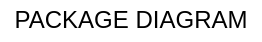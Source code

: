 <mxfile>
    <diagram id="0lVOTh-JL9N0Og7NmfjG" name="Page-1">
        <mxGraphModel dx="1074" dy="519" grid="1" gridSize="10" guides="1" tooltips="1" connect="1" arrows="1" fold="1" page="1" pageScale="1" pageWidth="850" pageHeight="1100" math="0" shadow="0">
            <root>
                <mxCell id="0"/>
                <mxCell id="1" parent="0"/>
                <mxCell id="2" value="PACKAGE DIAGRAM" style="text;html=1;align=center;verticalAlign=middle;resizable=0;points=[];autosize=1;strokeColor=none;fillColor=none;" vertex="1" parent="1">
                    <mxGeometry x="360" y="10" width="130" height="20" as="geometry"/>
                </mxCell>
            </root>
        </mxGraphModel>
    </diagram>
</mxfile>